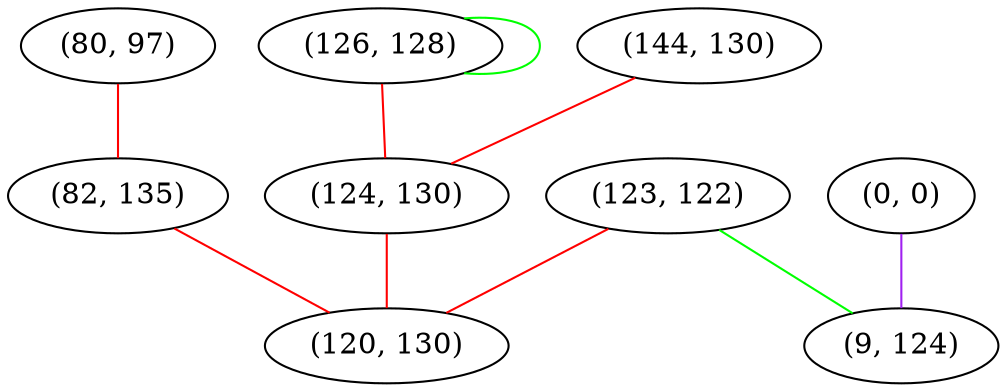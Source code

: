 graph "" {
"(80, 97)";
"(123, 122)";
"(0, 0)";
"(126, 128)";
"(144, 130)";
"(9, 124)";
"(82, 135)";
"(124, 130)";
"(120, 130)";
"(80, 97)" -- "(82, 135)"  [color=red, key=0, weight=1];
"(123, 122)" -- "(120, 130)"  [color=red, key=0, weight=1];
"(123, 122)" -- "(9, 124)"  [color=green, key=0, weight=2];
"(0, 0)" -- "(9, 124)"  [color=purple, key=0, weight=4];
"(126, 128)" -- "(124, 130)"  [color=red, key=0, weight=1];
"(126, 128)" -- "(126, 128)"  [color=green, key=0, weight=2];
"(144, 130)" -- "(124, 130)"  [color=red, key=0, weight=1];
"(82, 135)" -- "(120, 130)"  [color=red, key=0, weight=1];
"(124, 130)" -- "(120, 130)"  [color=red, key=0, weight=1];
}
